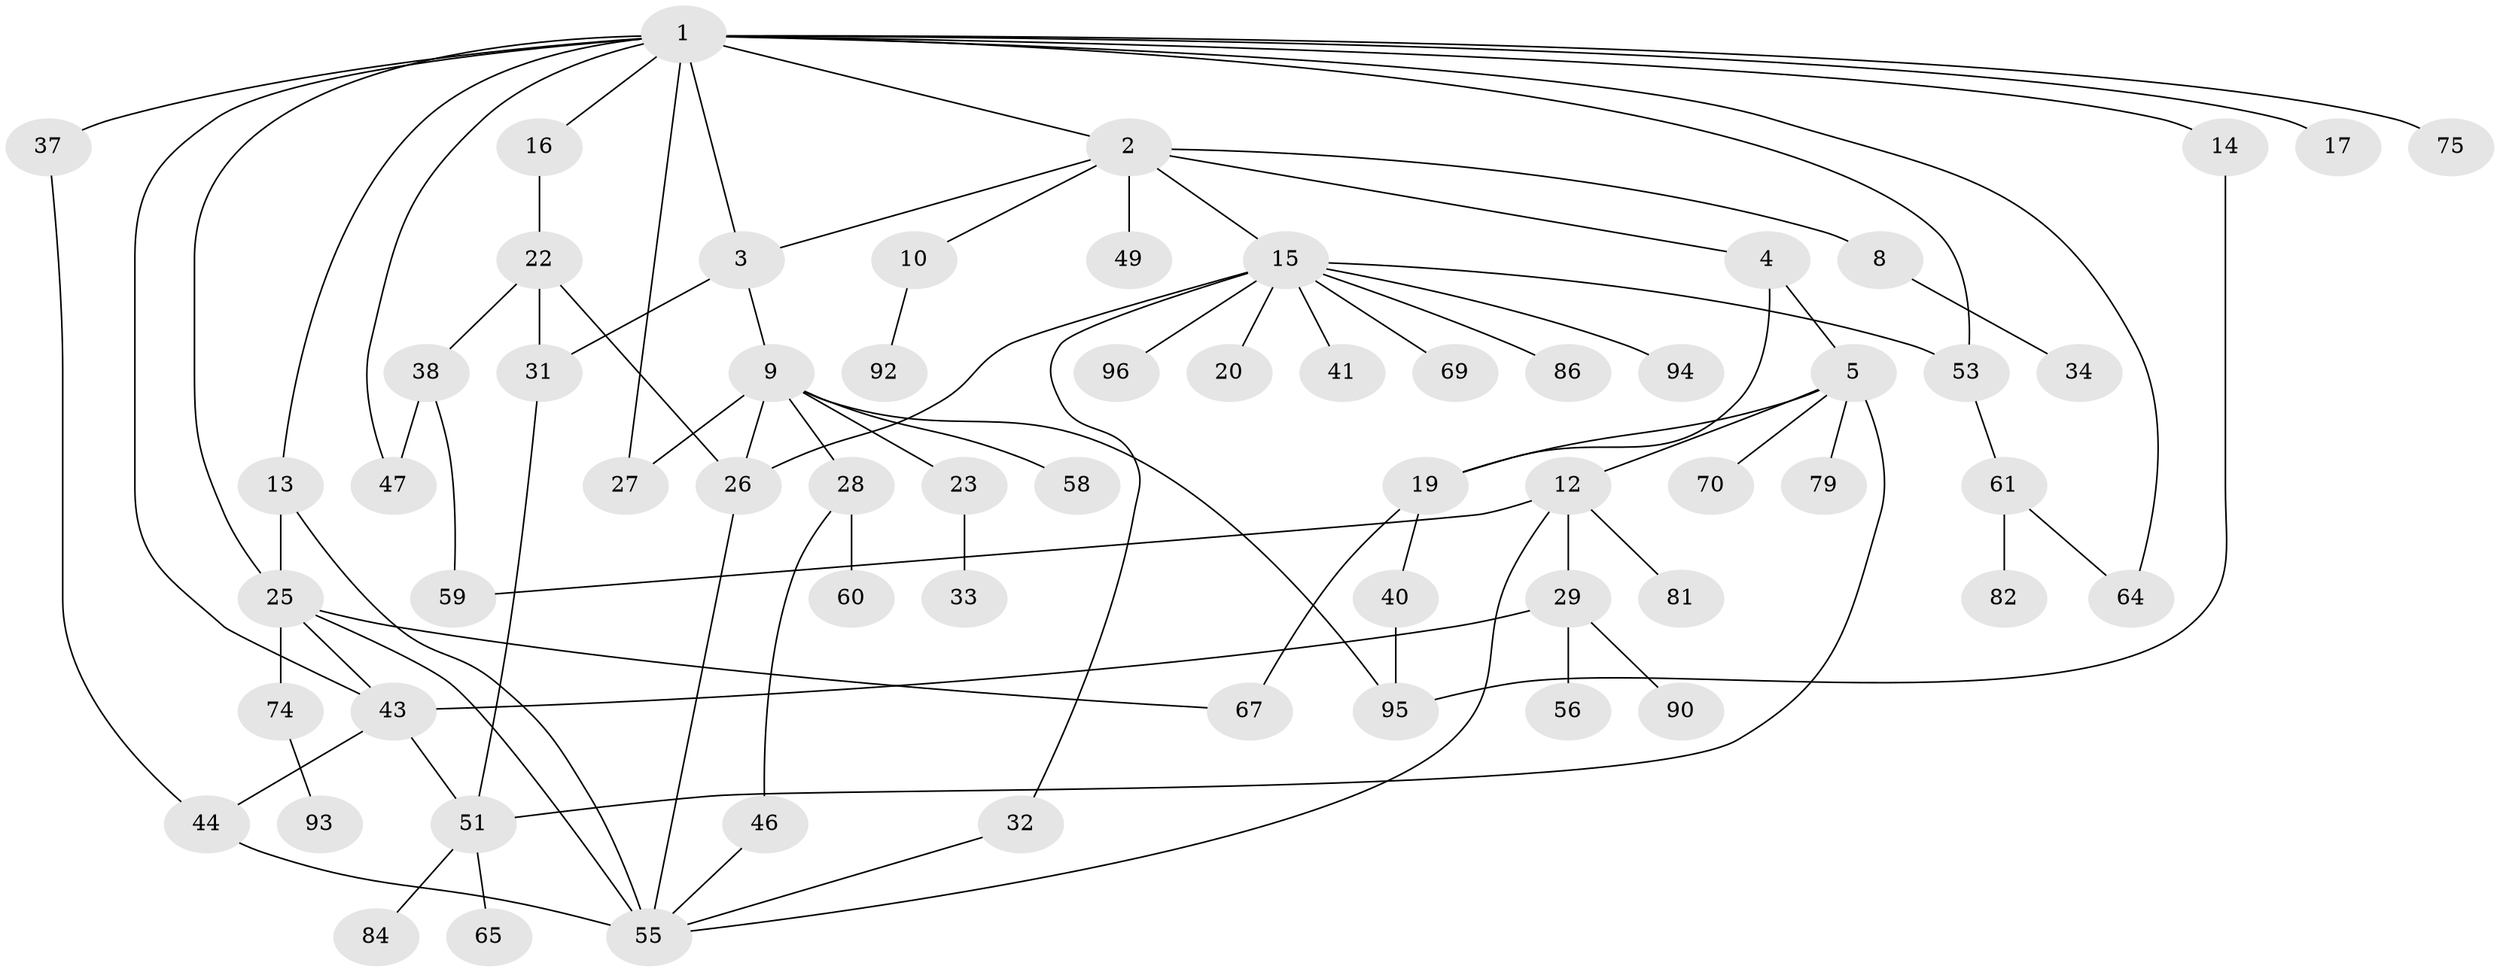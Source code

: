 // original degree distribution, {5: 0.05, 6: 0.05, 4: 0.08, 3: 0.16, 11: 0.01, 2: 0.33, 1: 0.31, 7: 0.01}
// Generated by graph-tools (version 1.1) at 2025/38/02/21/25 10:38:51]
// undirected, 62 vertices, 86 edges
graph export_dot {
graph [start="1"]
  node [color=gray90,style=filled];
  1 [super="+6"];
  2 [super="+7"];
  3 [super="+87"];
  4 [super="+36"];
  5 [super="+11"];
  8 [super="+21"];
  9 [super="+18"];
  10 [super="+39"];
  12 [super="+54"];
  13 [super="+97"];
  14 [super="+50"];
  15 [super="+35"];
  16 [super="+91"];
  17 [super="+30"];
  19;
  20;
  22 [super="+24"];
  23;
  25 [super="+88"];
  26 [super="+100"];
  27 [super="+45"];
  28 [super="+73"];
  29 [super="+48"];
  31 [super="+76"];
  32;
  33 [super="+71"];
  34;
  37 [super="+68"];
  38 [super="+42"];
  40 [super="+72"];
  41;
  43 [super="+62"];
  44 [super="+52"];
  46 [super="+63"];
  47 [super="+80"];
  49;
  51 [super="+57"];
  53;
  55 [super="+85"];
  56;
  58;
  59;
  60;
  61 [super="+66"];
  64 [super="+83"];
  65;
  67;
  69 [super="+78"];
  70 [super="+77"];
  74;
  75;
  79 [super="+89"];
  81 [super="+98"];
  82;
  84;
  86;
  90;
  92;
  93 [super="+99"];
  94;
  95;
  96;
  1 -- 2;
  1 -- 3;
  1 -- 17;
  1 -- 25;
  1 -- 64;
  1 -- 37;
  1 -- 75;
  1 -- 43;
  1 -- 13;
  1 -- 14;
  1 -- 47;
  1 -- 16;
  1 -- 53;
  1 -- 27;
  2 -- 4;
  2 -- 10;
  2 -- 15;
  2 -- 3;
  2 -- 8;
  2 -- 49;
  3 -- 9;
  3 -- 31;
  4 -- 5;
  4 -- 19;
  5 -- 19;
  5 -- 51;
  5 -- 70;
  5 -- 12;
  5 -- 79;
  8 -- 34;
  9 -- 23;
  9 -- 58;
  9 -- 28;
  9 -- 95;
  9 -- 27;
  9 -- 26;
  10 -- 92;
  12 -- 29;
  12 -- 59;
  12 -- 55;
  12 -- 81;
  13 -- 25;
  13 -- 55;
  14 -- 95;
  15 -- 20;
  15 -- 32;
  15 -- 69;
  15 -- 86;
  15 -- 96;
  15 -- 53;
  15 -- 41;
  15 -- 94;
  15 -- 26;
  16 -- 22;
  19 -- 40;
  19 -- 67;
  22 -- 31;
  22 -- 38;
  22 -- 26;
  23 -- 33;
  25 -- 43;
  25 -- 67;
  25 -- 74;
  25 -- 55 [weight=2];
  26 -- 55;
  28 -- 46;
  28 -- 60;
  29 -- 90;
  29 -- 56;
  29 -- 43;
  31 -- 51;
  32 -- 55;
  37 -- 44;
  38 -- 59;
  38 -- 47;
  40 -- 95;
  43 -- 51;
  43 -- 44;
  44 -- 55;
  46 -- 55;
  51 -- 65;
  51 -- 84;
  53 -- 61;
  61 -- 82;
  61 -- 64;
  74 -- 93;
}

